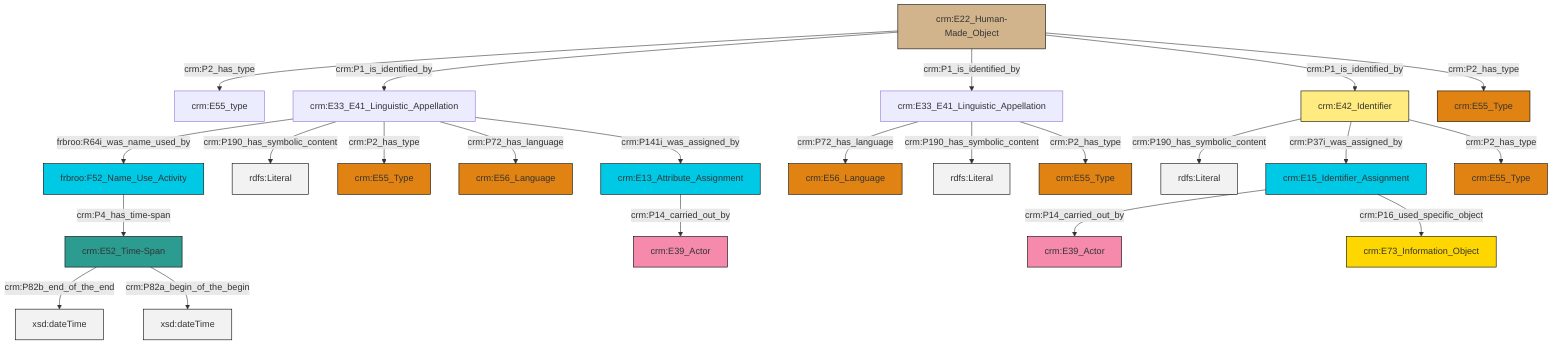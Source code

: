 graph TD
classDef Literal fill:#f2f2f2,stroke:#000000;
classDef CRM_Entity fill:#FFFFFF,stroke:#000000;
classDef Temporal_Entity fill:#00C9E6, stroke:#000000;
classDef Type fill:#E18312, stroke:#000000;
classDef Time-Span fill:#2C9C91, stroke:#000000;
classDef Appellation fill:#FFEB7F, stroke:#000000;
classDef Place fill:#008836, stroke:#000000;
classDef Persistent_Item fill:#B266B2, stroke:#000000;
classDef Conceptual_Object fill:#FFD700, stroke:#000000;
classDef Physical_Thing fill:#D2B48C, stroke:#000000;
classDef Actor fill:#f58aad, stroke:#000000;
classDef PC_Classes fill:#4ce600, stroke:#000000;
classDef Multi fill:#cccccc,stroke:#000000;

0["crm:E15_Identifier_Assignment"]:::Temporal_Entity -->|crm:P14_carried_out_by| 1["crm:E39_Actor"]:::Actor
2["crm:E22_Human-Made_Object"]:::Physical_Thing -->|crm:P2_has_type| 3["crm:E55_type"]:::Default
4["crm:E52_Time-Span"]:::Time-Span -->|crm:P82b_end_of_the_end| 5[xsd:dateTime]:::Literal
6["crm:E33_E41_Linguistic_Appellation"]:::Default -->|frbroo:R64i_was_name_used_by| 7["frbroo:F52_Name_Use_Activity"]:::Temporal_Entity
12["crm:E33_E41_Linguistic_Appellation"]:::Default -->|crm:P72_has_language| 13["crm:E56_Language"]:::Type
2["crm:E22_Human-Made_Object"]:::Physical_Thing -->|crm:P1_is_identified_by| 6["crm:E33_E41_Linguistic_Appellation"]:::Default
16["crm:E42_Identifier"]:::Appellation -->|crm:P190_has_symbolic_content| 17[rdfs:Literal]:::Literal
12["crm:E33_E41_Linguistic_Appellation"]:::Default -->|crm:P190_has_symbolic_content| 19[rdfs:Literal]:::Literal
4["crm:E52_Time-Span"]:::Time-Span -->|crm:P82a_begin_of_the_begin| 23[xsd:dateTime]:::Literal
16["crm:E42_Identifier"]:::Appellation -->|crm:P37i_was_assigned_by| 0["crm:E15_Identifier_Assignment"]:::Temporal_Entity
25["crm:E13_Attribute_Assignment"]:::Temporal_Entity -->|crm:P14_carried_out_by| 26["crm:E39_Actor"]:::Actor
12["crm:E33_E41_Linguistic_Appellation"]:::Default -->|crm:P2_has_type| 27["crm:E55_Type"]:::Type
2["crm:E22_Human-Made_Object"]:::Physical_Thing -->|crm:P1_is_identified_by| 12["crm:E33_E41_Linguistic_Appellation"]:::Default
0["crm:E15_Identifier_Assignment"]:::Temporal_Entity -->|crm:P16_used_specific_object| 29["crm:E73_Information_Object"]:::Conceptual_Object
2["crm:E22_Human-Made_Object"]:::Physical_Thing -->|crm:P1_is_identified_by| 16["crm:E42_Identifier"]:::Appellation
16["crm:E42_Identifier"]:::Appellation -->|crm:P2_has_type| 20["crm:E55_Type"]:::Type
6["crm:E33_E41_Linguistic_Appellation"]:::Default -->|crm:P190_has_symbolic_content| 37[rdfs:Literal]:::Literal
2["crm:E22_Human-Made_Object"]:::Physical_Thing -->|crm:P2_has_type| 8["crm:E55_Type"]:::Type
7["frbroo:F52_Name_Use_Activity"]:::Temporal_Entity -->|crm:P4_has_time-span| 4["crm:E52_Time-Span"]:::Time-Span
6["crm:E33_E41_Linguistic_Appellation"]:::Default -->|crm:P2_has_type| 10["crm:E55_Type"]:::Type
6["crm:E33_E41_Linguistic_Appellation"]:::Default -->|crm:P72_has_language| 34["crm:E56_Language"]:::Type
6["crm:E33_E41_Linguistic_Appellation"]:::Default -->|crm:P141i_was_assigned_by| 25["crm:E13_Attribute_Assignment"]:::Temporal_Entity